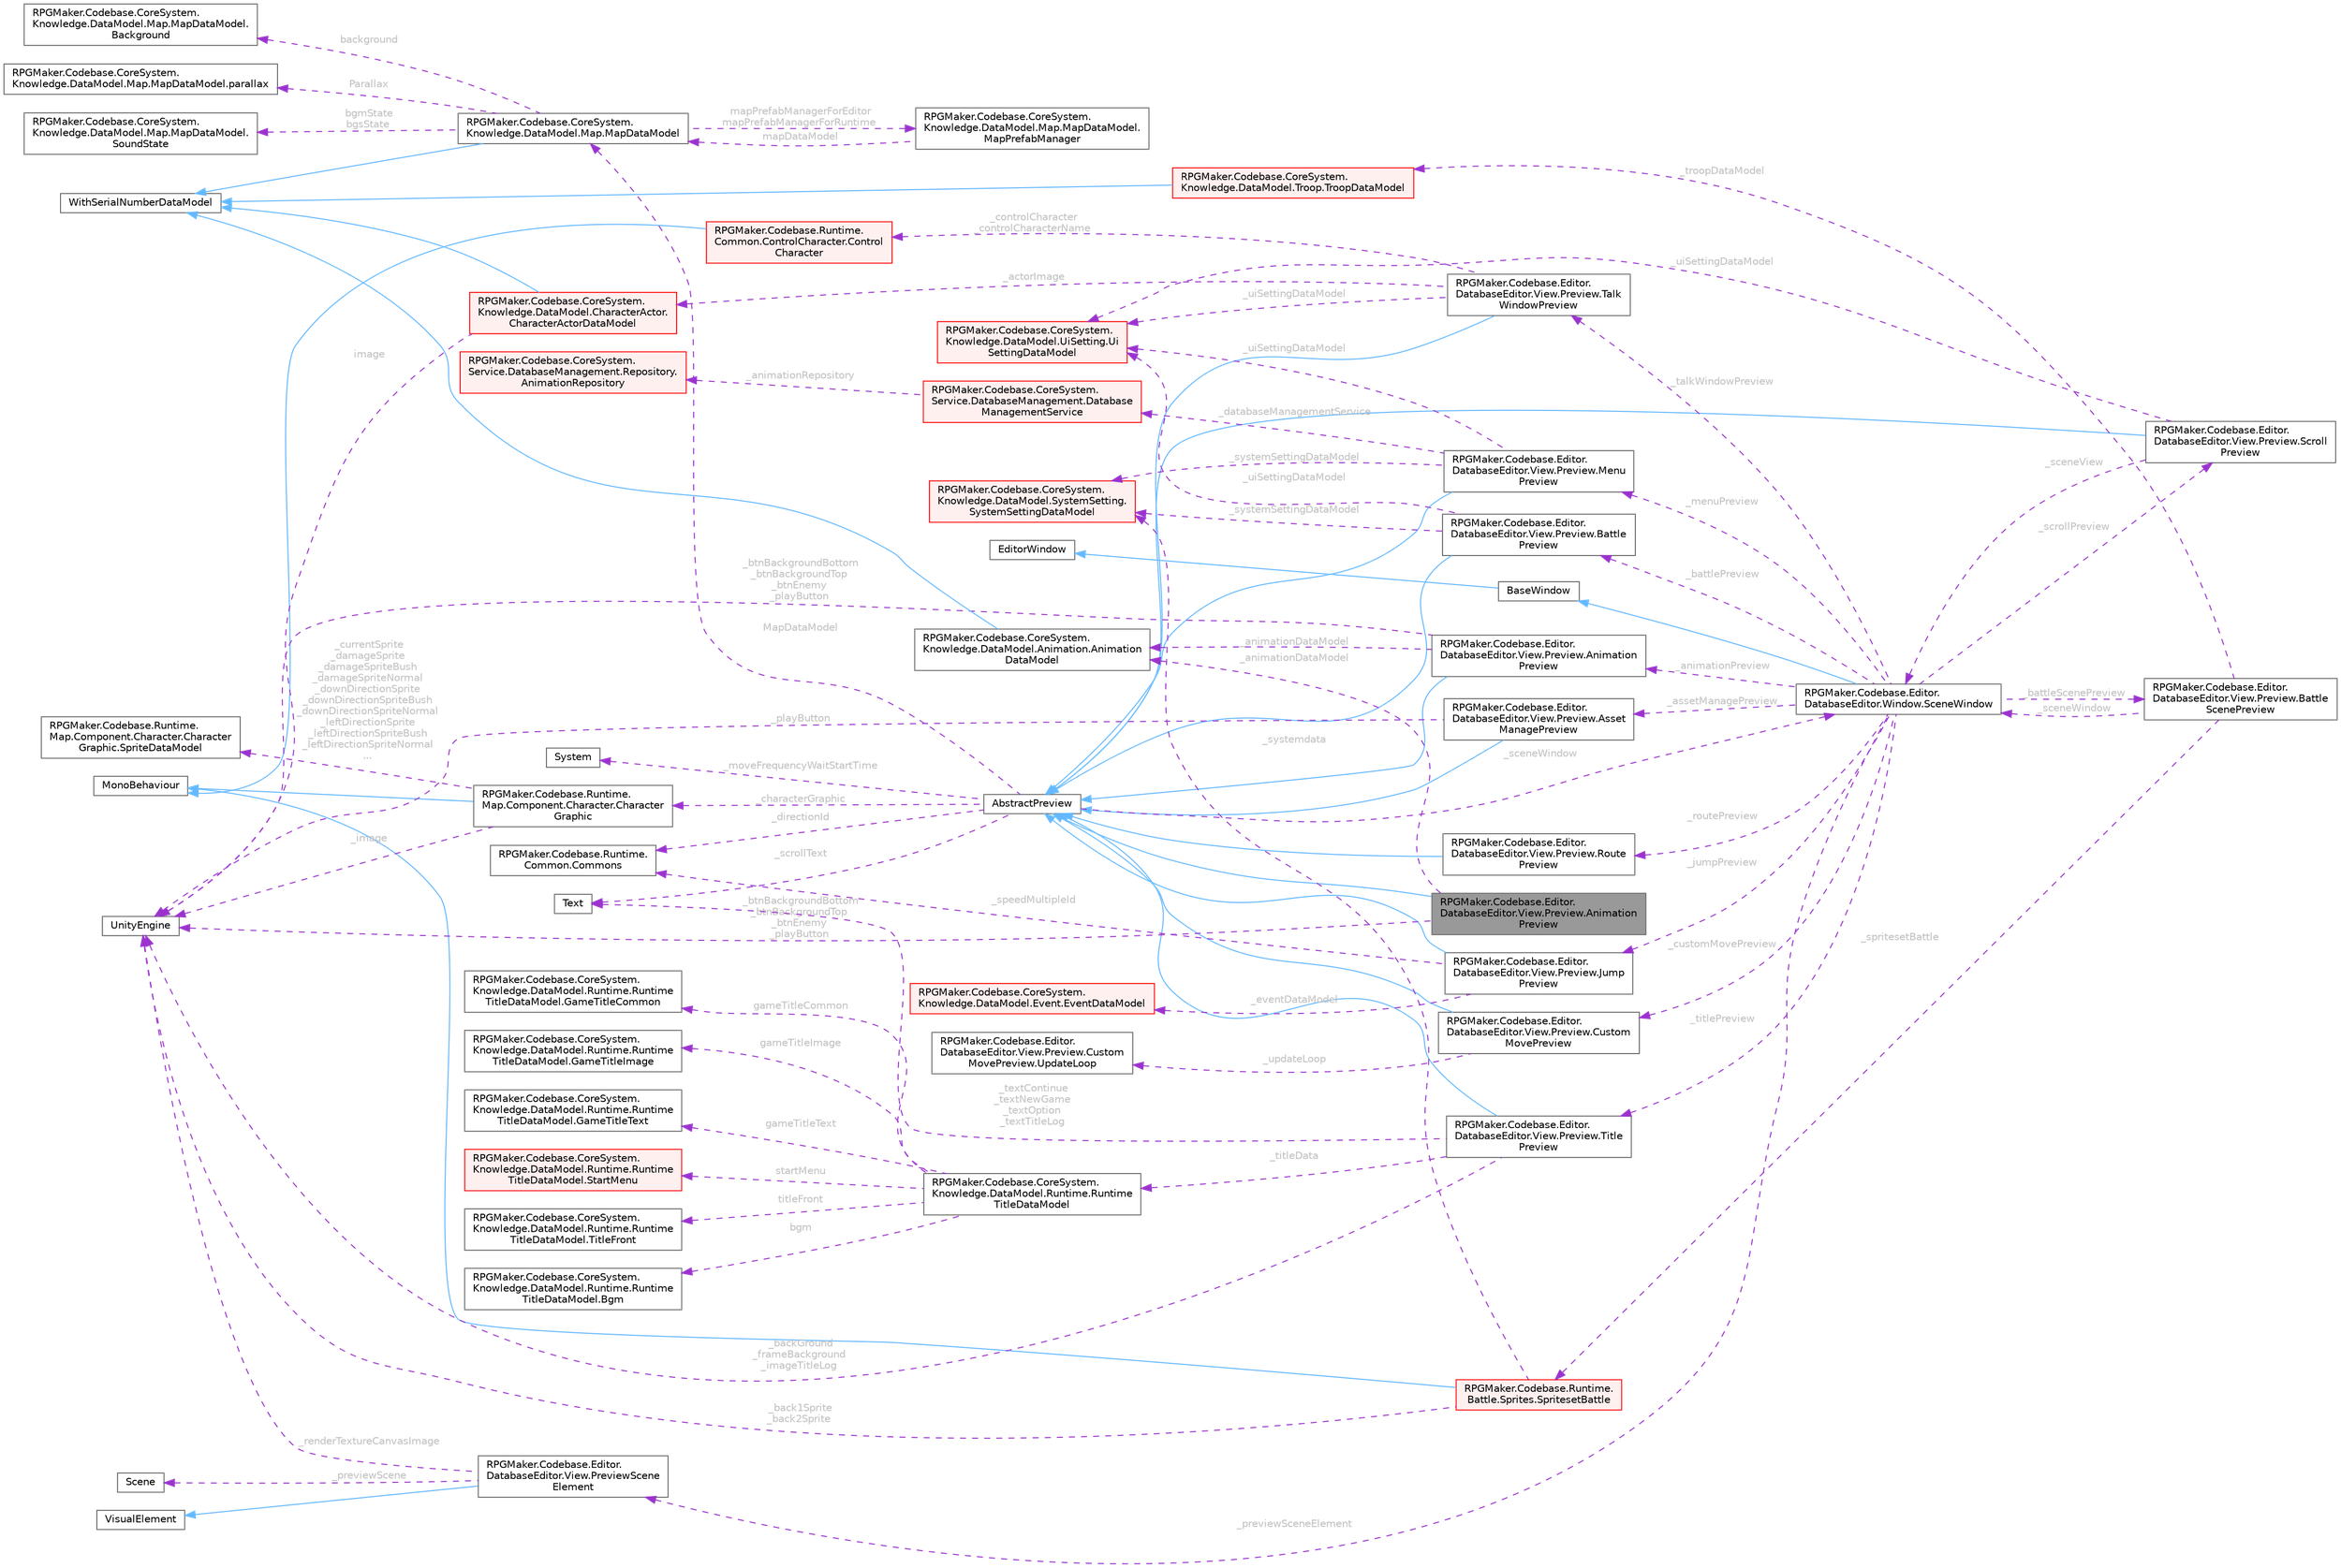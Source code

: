 digraph "RPGMaker.Codebase.Editor.DatabaseEditor.View.Preview.AnimationPreview"
{
 // LATEX_PDF_SIZE
  bgcolor="transparent";
  edge [fontname=Helvetica,fontsize=10,labelfontname=Helvetica,labelfontsize=10];
  node [fontname=Helvetica,fontsize=10,shape=box,height=0.2,width=0.4];
  rankdir="LR";
  Node1 [id="Node000001",label="RPGMaker.Codebase.Editor.\lDatabaseEditor.View.Preview.Animation\lPreview",height=0.2,width=0.4,color="gray40", fillcolor="grey60", style="filled", fontcolor="black",tooltip=" "];
  Node2 -> Node1 [id="edge1_Node000001_Node000002",dir="back",color="steelblue1",style="solid",tooltip=" "];
  Node2 [id="Node000002",label="AbstractPreview",height=0.2,width=0.4,color="gray40", fillcolor="white", style="filled",URL="$d3/dfd/class_r_p_g_maker_1_1_codebase_1_1_editor_1_1_database_editor_1_1_view_1_1_preview_1_1_abstract_preview.html",tooltip=" "];
  Node3 -> Node2 [id="edge2_Node000002_Node000003",dir="back",color="darkorchid3",style="dashed",tooltip=" ",label=" _characterGraphic",fontcolor="grey" ];
  Node3 [id="Node000003",label="RPGMaker.Codebase.Runtime.\lMap.Component.Character.Character\lGraphic",height=0.2,width=0.4,color="gray40", fillcolor="white", style="filled",URL="$da/d44/class_r_p_g_maker_1_1_codebase_1_1_runtime_1_1_map_1_1_component_1_1_character_1_1_character_graphic.html",tooltip="キャラクター・グラフィック"];
  Node4 -> Node3 [id="edge3_Node000003_Node000004",dir="back",color="steelblue1",style="solid",tooltip=" "];
  Node4 [id="Node000004",label="MonoBehaviour",height=0.2,width=0.4,color="gray40", fillcolor="white", style="filled",tooltip=" "];
  Node5 -> Node3 [id="edge4_Node000003_Node000005",dir="back",color="darkorchid3",style="dashed",tooltip=" ",label=" _currentSprite\n_damageSprite\n_damageSpriteBush\n_damageSpriteNormal\n_downDirectionSprite\n_downDirectionSpriteBush\n_downDirectionSpriteNormal\n_leftDirectionSprite\n_leftDirectionSpriteBush\n_leftDirectionSpriteNormal\n...",fontcolor="grey" ];
  Node5 [id="Node000005",label="RPGMaker.Codebase.Runtime.\lMap.Component.Character.Character\lGraphic.SpriteDataModel",height=0.2,width=0.4,color="gray40", fillcolor="white", style="filled",URL="$d4/dcd/class_r_p_g_maker_1_1_codebase_1_1_runtime_1_1_map_1_1_component_1_1_character_1_1_character_graphic_1_1_sprite_data_model.html",tooltip=" "];
  Node6 -> Node3 [id="edge5_Node000003_Node000006",dir="back",color="darkorchid3",style="dashed",tooltip=" ",label=" _image",fontcolor="grey" ];
  Node6 [id="Node000006",label="UnityEngine",height=0.2,width=0.4,color="gray40", fillcolor="white", style="filled",tooltip=" "];
  Node7 -> Node2 [id="edge6_Node000002_Node000007",dir="back",color="darkorchid3",style="dashed",tooltip=" ",label=" _sceneWindow",fontcolor="grey" ];
  Node7 [id="Node000007",label="RPGMaker.Codebase.Editor.\lDatabaseEditor.Window.SceneWindow",height=0.2,width=0.4,color="gray40", fillcolor="white", style="filled",URL="$de/d38/class_r_p_g_maker_1_1_codebase_1_1_editor_1_1_database_editor_1_1_window_1_1_scene_window.html",tooltip="データベースエディター用シーンウィンドウ."];
  Node8 -> Node7 [id="edge7_Node000007_Node000008",dir="back",color="steelblue1",style="solid",tooltip=" "];
  Node8 [id="Node000008",label="BaseWindow",height=0.2,width=0.4,color="gray40", fillcolor="white", style="filled",URL="$de/d8f/class_r_p_g_maker_1_1_codebase_1_1_editor_1_1_common_1_1_base_window.html",tooltip="メニュー、ヒエラルキー、シーン、インスペクターウィンドウの基底抽象クラス."];
  Node9 -> Node8 [id="edge8_Node000008_Node000009",dir="back",color="steelblue1",style="solid",tooltip=" "];
  Node9 [id="Node000009",label="EditorWindow",height=0.2,width=0.4,color="gray40", fillcolor="white", style="filled",tooltip=" "];
  Node10 -> Node7 [id="edge9_Node000007_Node000010",dir="back",color="darkorchid3",style="dashed",tooltip=" ",label=" _titlePreview",fontcolor="grey" ];
  Node10 [id="Node000010",label="RPGMaker.Codebase.Editor.\lDatabaseEditor.View.Preview.Title\lPreview",height=0.2,width=0.4,color="gray40", fillcolor="white", style="filled",URL="$df/d87/class_r_p_g_maker_1_1_codebase_1_1_editor_1_1_database_editor_1_1_view_1_1_preview_1_1_title_preview.html",tooltip="タイトル用のプレビュー"];
  Node2 -> Node10 [id="edge10_Node000010_Node000002",dir="back",color="steelblue1",style="solid",tooltip=" "];
  Node6 -> Node10 [id="edge11_Node000010_Node000006",dir="back",color="darkorchid3",style="dashed",tooltip=" ",label=" _backGround\n_frameBackground\n_imageTitleLog",fontcolor="grey" ];
  Node11 -> Node10 [id="edge12_Node000010_Node000011",dir="back",color="darkorchid3",style="dashed",tooltip=" ",label=" _textContinue\n_textNewGame\n_textOption\n_textTitleLog",fontcolor="grey" ];
  Node11 [id="Node000011",label="Text",height=0.2,width=0.4,color="gray40", fillcolor="white", style="filled",tooltip=" "];
  Node12 -> Node10 [id="edge13_Node000010_Node000012",dir="back",color="darkorchid3",style="dashed",tooltip=" ",label=" _titleData",fontcolor="grey" ];
  Node12 [id="Node000012",label="RPGMaker.Codebase.CoreSystem.\lKnowledge.DataModel.Runtime.Runtime\lTitleDataModel",height=0.2,width=0.4,color="gray40", fillcolor="white", style="filled",URL="$d7/da2/class_r_p_g_maker_1_1_codebase_1_1_core_system_1_1_knowledge_1_1_data_model_1_1_runtime_1_1_runtime_title_data_model.html",tooltip="😁 実行時タイトル・データ・モデル"];
  Node13 -> Node12 [id="edge14_Node000012_Node000013",dir="back",color="darkorchid3",style="dashed",tooltip=" ",label=" bgm",fontcolor="grey" ];
  Node13 [id="Node000013",label="RPGMaker.Codebase.CoreSystem.\lKnowledge.DataModel.Runtime.Runtime\lTitleDataModel.Bgm",height=0.2,width=0.4,color="gray40", fillcolor="white", style="filled",URL="$d7/d29/class_r_p_g_maker_1_1_codebase_1_1_core_system_1_1_knowledge_1_1_data_model_1_1_runtime_1_1_runtime_title_data_model_1_1_bgm.html",tooltip="😁 背景音楽"];
  Node14 -> Node12 [id="edge15_Node000012_Node000014",dir="back",color="darkorchid3",style="dashed",tooltip=" ",label=" gameTitleCommon",fontcolor="grey" ];
  Node14 [id="Node000014",label="RPGMaker.Codebase.CoreSystem.\lKnowledge.DataModel.Runtime.Runtime\lTitleDataModel.GameTitleCommon",height=0.2,width=0.4,color="gray40", fillcolor="white", style="filled",URL="$d7/d9f/class_r_p_g_maker_1_1_codebase_1_1_core_system_1_1_knowledge_1_1_data_model_1_1_runtime_1_1_runtb074bf3068689fc7f970101bf5a7539e.html",tooltip="😁 ゲーム・タイトル共通"];
  Node15 -> Node12 [id="edge16_Node000012_Node000015",dir="back",color="darkorchid3",style="dashed",tooltip=" ",label=" gameTitleImage",fontcolor="grey" ];
  Node15 [id="Node000015",label="RPGMaker.Codebase.CoreSystem.\lKnowledge.DataModel.Runtime.Runtime\lTitleDataModel.GameTitleImage",height=0.2,width=0.4,color="gray40", fillcolor="white", style="filled",URL="$d1/d05/class_r_p_g_maker_1_1_codebase_1_1_core_system_1_1_knowledge_1_1_data_model_1_1_runtime_1_1_runt63450857d5c1b059f2effacc4ba76fdb.html",tooltip="😁 ゲーム・タイトル画像"];
  Node16 -> Node12 [id="edge17_Node000012_Node000016",dir="back",color="darkorchid3",style="dashed",tooltip=" ",label=" gameTitleText",fontcolor="grey" ];
  Node16 [id="Node000016",label="RPGMaker.Codebase.CoreSystem.\lKnowledge.DataModel.Runtime.Runtime\lTitleDataModel.GameTitleText",height=0.2,width=0.4,color="gray40", fillcolor="white", style="filled",URL="$d2/d40/class_r_p_g_maker_1_1_codebase_1_1_core_system_1_1_knowledge_1_1_data_model_1_1_runtime_1_1_runt52048978f7dd1138cea3e2eee0d94e25.html",tooltip="😁 ゲーム・タイトル・テキスト"];
  Node17 -> Node12 [id="edge18_Node000012_Node000017",dir="back",color="darkorchid3",style="dashed",tooltip=" ",label=" startMenu",fontcolor="grey" ];
  Node17 [id="Node000017",label="RPGMaker.Codebase.CoreSystem.\lKnowledge.DataModel.Runtime.Runtime\lTitleDataModel.StartMenu",height=0.2,width=0.4,color="red", fillcolor="#FFF0F0", style="filled",URL="$d0/dde/class_r_p_g_maker_1_1_codebase_1_1_core_system_1_1_knowledge_1_1_data_model_1_1_runtime_1_1_runtcb56bd03a66e05d0237cc4ee69d0efb6.html",tooltip="😁 開始メニュー"];
  Node23 -> Node12 [id="edge19_Node000012_Node000023",dir="back",color="darkorchid3",style="dashed",tooltip=" ",label=" titleFront",fontcolor="grey" ];
  Node23 [id="Node000023",label="RPGMaker.Codebase.CoreSystem.\lKnowledge.DataModel.Runtime.Runtime\lTitleDataModel.TitleFront",height=0.2,width=0.4,color="gray40", fillcolor="white", style="filled",URL="$dd/da3/class_r_p_g_maker_1_1_codebase_1_1_core_system_1_1_knowledge_1_1_data_model_1_1_runtime_1_1_runt29723d80f14ecabf4cf2e1546a891e09.html",tooltip="😁 タイトル前面"];
  Node24 -> Node7 [id="edge20_Node000007_Node000024",dir="back",color="darkorchid3",style="dashed",tooltip=" ",label=" _assetManagePreview",fontcolor="grey" ];
  Node24 [id="Node000024",label="RPGMaker.Codebase.Editor.\lDatabaseEditor.View.Preview.Asset\lManagePreview",height=0.2,width=0.4,color="gray40", fillcolor="white", style="filled",URL="$d1/d66/class_r_p_g_maker_1_1_codebase_1_1_editor_1_1_database_editor_1_1_view_1_1_preview_1_1_asset_manage_preview.html",tooltip=" "];
  Node2 -> Node24 [id="edge21_Node000024_Node000002",dir="back",color="steelblue1",style="solid",tooltip=" "];
  Node6 -> Node24 [id="edge22_Node000024_Node000006",dir="back",color="darkorchid3",style="dashed",tooltip=" ",label=" _playButton",fontcolor="grey" ];
  Node25 -> Node7 [id="edge23_Node000007_Node000025",dir="back",color="darkorchid3",style="dashed",tooltip=" ",label=" _menuPreview",fontcolor="grey" ];
  Node25 [id="Node000025",label="RPGMaker.Codebase.Editor.\lDatabaseEditor.View.Preview.Menu\lPreview",height=0.2,width=0.4,color="gray40", fillcolor="white", style="filled",URL="$d8/dc3/class_r_p_g_maker_1_1_codebase_1_1_editor_1_1_database_editor_1_1_view_1_1_preview_1_1_menu_preview.html",tooltip="タイトル用のプレビュー"];
  Node2 -> Node25 [id="edge24_Node000025_Node000002",dir="back",color="steelblue1",style="solid",tooltip=" "];
  Node26 -> Node25 [id="edge25_Node000025_Node000026",dir="back",color="darkorchid3",style="dashed",tooltip=" ",label=" _databaseManagementService",fontcolor="grey" ];
  Node26 [id="Node000026",label="RPGMaker.Codebase.CoreSystem.\lService.DatabaseManagement.Database\lManagementService",height=0.2,width=0.4,color="red", fillcolor="#FFF0F0", style="filled",URL="$db/db0/class_r_p_g_maker_1_1_codebase_1_1_core_system_1_1_service_1_1_database_management_1_1_database_management_service.html",tooltip="😁 データベース管理サービス"];
  Node27 -> Node26 [id="edge26_Node000026_Node000027",dir="back",color="darkorchid3",style="dashed",tooltip=" ",label=" _animationRepository",fontcolor="grey" ];
  Node27 [id="Node000027",label="RPGMaker.Codebase.CoreSystem.\lService.DatabaseManagement.Repository.\lAnimationRepository",height=0.2,width=0.4,color="red", fillcolor="#FFF0F0", style="filled",URL="$d5/deb/class_r_p_g_maker_1_1_codebase_1_1_core_system_1_1_service_1_1_database_management_1_1_repository_1_1_animation_repository.html",tooltip="😁 アニメーション置き場"];
  Node62 -> Node25 [id="edge27_Node000025_Node000062",dir="back",color="darkorchid3",style="dashed",tooltip=" ",label=" _systemSettingDataModel",fontcolor="grey" ];
  Node62 [id="Node000062",label="RPGMaker.Codebase.CoreSystem.\lKnowledge.DataModel.SystemSetting.\lSystemSettingDataModel",height=0.2,width=0.4,color="red", fillcolor="#FFF0F0", style="filled",URL="$d0/dd2/class_r_p_g_maker_1_1_codebase_1_1_core_system_1_1_knowledge_1_1_data_model_1_1_system_setting_1_1_system_setting_data_model.html",tooltip="😁 システム設定データ・モデル"];
  Node70 -> Node25 [id="edge28_Node000025_Node000070",dir="back",color="darkorchid3",style="dashed",tooltip=" ",label=" _uiSettingDataModel",fontcolor="grey" ];
  Node70 [id="Node000070",label="RPGMaker.Codebase.CoreSystem.\lKnowledge.DataModel.UiSetting.Ui\lSettingDataModel",height=0.2,width=0.4,color="red", fillcolor="#FFF0F0", style="filled",URL="$db/dd5/class_r_p_g_maker_1_1_codebase_1_1_core_system_1_1_knowledge_1_1_data_model_1_1_ui_setting_1_1_ui_setting_data_model.html",tooltip="😁 ユーザー・インターフェース・設定データ・モデル"];
  Node80 -> Node7 [id="edge29_Node000007_Node000080",dir="back",color="darkorchid3",style="dashed",tooltip=" ",label=" _battlePreview",fontcolor="grey" ];
  Node80 [id="Node000080",label="RPGMaker.Codebase.Editor.\lDatabaseEditor.View.Preview.Battle\lPreview",height=0.2,width=0.4,color="gray40", fillcolor="white", style="filled",URL="$d5/dc1/class_r_p_g_maker_1_1_codebase_1_1_editor_1_1_database_editor_1_1_view_1_1_preview_1_1_battle_preview.html",tooltip="ゲーム用のプレビュー"];
  Node2 -> Node80 [id="edge30_Node000080_Node000002",dir="back",color="steelblue1",style="solid",tooltip=" "];
  Node70 -> Node80 [id="edge31_Node000080_Node000070",dir="back",color="darkorchid3",style="dashed",tooltip=" ",label=" _uiSettingDataModel",fontcolor="grey" ];
  Node62 -> Node80 [id="edge32_Node000080_Node000062",dir="back",color="darkorchid3",style="dashed",tooltip=" ",label=" _systemSettingDataModel",fontcolor="grey" ];
  Node81 -> Node7 [id="edge33_Node000007_Node000081",dir="back",color="darkorchid3",style="dashed",tooltip=" ",label=" _battleScenePreview",fontcolor="grey" ];
  Node81 [id="Node000081",label="RPGMaker.Codebase.Editor.\lDatabaseEditor.View.Preview.Battle\lScenePreview",height=0.2,width=0.4,color="gray40", fillcolor="white", style="filled",URL="$d4/dea/class_r_p_g_maker_1_1_codebase_1_1_editor_1_1_database_editor_1_1_view_1_1_preview_1_1_battle_scene_preview.html",tooltip="バトルシーン用のプレビュー"];
  Node82 -> Node81 [id="edge34_Node000081_Node000082",dir="back",color="darkorchid3",style="dashed",tooltip=" ",label=" _spritesetBattle",fontcolor="grey" ];
  Node82 [id="Node000082",label="RPGMaker.Codebase.Runtime.\lBattle.Sprites.SpritesetBattle",height=0.2,width=0.4,color="red", fillcolor="#FFF0F0", style="filled",URL="$de/ddd/class_r_p_g_maker_1_1_codebase_1_1_runtime_1_1_battle_1_1_sprites_1_1_spriteset_battle.html",tooltip="戦闘シーン用のスプライトセット。[背景][アクター][敵キャラ]を含む Unite用に作り替えている"];
  Node4 -> Node82 [id="edge35_Node000082_Node000004",dir="back",color="steelblue1",style="solid",tooltip=" "];
  Node6 -> Node82 [id="edge36_Node000082_Node000006",dir="back",color="darkorchid3",style="dashed",tooltip=" ",label=" _back1Sprite\n_back2Sprite",fontcolor="grey" ];
  Node62 -> Node82 [id="edge37_Node000082_Node000062",dir="back",color="darkorchid3",style="dashed",tooltip=" ",label=" _systemdata",fontcolor="grey" ];
  Node116 -> Node81 [id="edge38_Node000081_Node000116",dir="back",color="darkorchid3",style="dashed",tooltip=" ",label=" _troopDataModel",fontcolor="grey" ];
  Node116 [id="Node000116",label="RPGMaker.Codebase.CoreSystem.\lKnowledge.DataModel.Troop.TroopDataModel",height=0.2,width=0.4,color="red", fillcolor="#FFF0F0", style="filled",URL="$d6/da9/class_r_p_g_maker_1_1_codebase_1_1_core_system_1_1_knowledge_1_1_data_model_1_1_troop_1_1_troop_data_model.html",tooltip="😁 部隊データ・モデル"];
  Node97 -> Node116 [id="edge39_Node000116_Node000097",dir="back",color="steelblue1",style="solid",tooltip=" "];
  Node97 [id="Node000097",label="WithSerialNumberDataModel",height=0.2,width=0.4,color="gray40", fillcolor="white", style="filled",tooltip=" "];
  Node7 -> Node81 [id="edge40_Node000081_Node000007",dir="back",color="darkorchid3",style="dashed",tooltip=" ",label=" _sceneWindow",fontcolor="grey" ];
  Node117 -> Node7 [id="edge41_Node000007_Node000117",dir="back",color="darkorchid3",style="dashed",tooltip=" ",label=" _talkWindowPreview",fontcolor="grey" ];
  Node117 [id="Node000117",label="RPGMaker.Codebase.Editor.\lDatabaseEditor.View.Preview.Talk\lWindowPreview",height=0.2,width=0.4,color="gray40", fillcolor="white", style="filled",URL="$dd/da6/class_r_p_g_maker_1_1_codebase_1_1_editor_1_1_database_editor_1_1_view_1_1_preview_1_1_talk_window_preview.html",tooltip="会話ウィンドウ用のプレビュー"];
  Node2 -> Node117 [id="edge42_Node000117_Node000002",dir="back",color="steelblue1",style="solid",tooltip=" "];
  Node70 -> Node117 [id="edge43_Node000117_Node000070",dir="back",color="darkorchid3",style="dashed",tooltip=" ",label=" _uiSettingDataModel",fontcolor="grey" ];
  Node118 -> Node117 [id="edge44_Node000117_Node000118",dir="back",color="darkorchid3",style="dashed",tooltip=" ",label=" _actorImage",fontcolor="grey" ];
  Node118 [id="Node000118",label="RPGMaker.Codebase.CoreSystem.\lKnowledge.DataModel.CharacterActor.\lCharacterActorDataModel",height=0.2,width=0.4,color="red", fillcolor="#FFF0F0", style="filled",URL="$de/d3a/class_r_p_g_maker_1_1_codebase_1_1_core_system_1_1_knowledge_1_1_data_model_1_1_character_actor_1_1_character_actor_data_model.html",tooltip="😁 キャラクター・アクター・データ・モデル"];
  Node97 -> Node118 [id="edge45_Node000118_Node000097",dir="back",color="steelblue1",style="solid",tooltip=" "];
  Node6 -> Node118 [id="edge46_Node000118_Node000006",dir="back",color="darkorchid3",style="dashed",tooltip=" ",label=" image",fontcolor="grey" ];
  Node120 -> Node117 [id="edge47_Node000117_Node000120",dir="back",color="darkorchid3",style="dashed",tooltip=" ",label=" _controlCharacter\n_controlCharacterName",fontcolor="grey" ];
  Node120 [id="Node000120",label="RPGMaker.Codebase.Runtime.\lCommon.ControlCharacter.Control\lCharacter",height=0.2,width=0.4,color="red", fillcolor="#FFF0F0", style="filled",URL="$d2/dcb/class_r_p_g_maker_1_1_codebase_1_1_runtime_1_1_common_1_1_control_character_1_1_control_character.html",tooltip="制御キャラクター"];
  Node4 -> Node120 [id="edge48_Node000120_Node000004",dir="back",color="steelblue1",style="solid",tooltip=" "];
  Node124 -> Node7 [id="edge49_Node000007_Node000124",dir="back",color="darkorchid3",style="dashed",tooltip=" ",label=" _scrollPreview",fontcolor="grey" ];
  Node124 [id="Node000124",label="RPGMaker.Codebase.Editor.\lDatabaseEditor.View.Preview.Scroll\lPreview",height=0.2,width=0.4,color="gray40", fillcolor="white", style="filled",URL="$d3/d80/class_r_p_g_maker_1_1_codebase_1_1_editor_1_1_database_editor_1_1_view_1_1_preview_1_1_scroll_preview.html",tooltip=" "];
  Node2 -> Node124 [id="edge50_Node000124_Node000002",dir="back",color="steelblue1",style="solid",tooltip=" "];
  Node7 -> Node124 [id="edge51_Node000124_Node000007",dir="back",color="darkorchid3",style="dashed",tooltip=" ",label=" _sceneView",fontcolor="grey" ];
  Node70 -> Node124 [id="edge52_Node000124_Node000070",dir="back",color="darkorchid3",style="dashed",tooltip=" ",label=" _uiSettingDataModel",fontcolor="grey" ];
  Node125 -> Node7 [id="edge53_Node000007_Node000125",dir="back",color="darkorchid3",style="dashed",tooltip=" ",label=" _jumpPreview",fontcolor="grey" ];
  Node125 [id="Node000125",label="RPGMaker.Codebase.Editor.\lDatabaseEditor.View.Preview.Jump\lPreview",height=0.2,width=0.4,color="gray40", fillcolor="white", style="filled",URL="$da/d33/class_r_p_g_maker_1_1_codebase_1_1_editor_1_1_database_editor_1_1_view_1_1_preview_1_1_jump_preview.html",tooltip="イベントコマンド『ジャンプ』のプレビュー。"];
  Node2 -> Node125 [id="edge54_Node000125_Node000002",dir="back",color="steelblue1",style="solid",tooltip=" "];
  Node126 -> Node125 [id="edge55_Node000125_Node000126",dir="back",color="darkorchid3",style="dashed",tooltip=" ",label=" _speedMultipleId",fontcolor="grey" ];
  Node126 [id="Node000126",label="RPGMaker.Codebase.Runtime.\lCommon.Commons",height=0.2,width=0.4,color="gray40", fillcolor="white", style="filled",URL="$d8/d0e/class_r_p_g_maker_1_1_codebase_1_1_runtime_1_1_common_1_1_commons.html",tooltip="Runtime, Editorのプレビュー, EditorのUIで共用するもの。"];
  Node127 -> Node125 [id="edge56_Node000125_Node000127",dir="back",color="darkorchid3",style="dashed",tooltip=" ",label=" _eventDataModel",fontcolor="grey" ];
  Node127 [id="Node000127",label="RPGMaker.Codebase.CoreSystem.\lKnowledge.DataModel.Event.EventDataModel",height=0.2,width=0.4,color="red", fillcolor="#FFF0F0", style="filled",URL="$d3/d9a/class_r_p_g_maker_1_1_codebase_1_1_core_system_1_1_knowledge_1_1_data_model_1_1_event_1_1_event_data_model.html",tooltip="😁 イベント・データ・モデル"];
  Node128 -> Node7 [id="edge57_Node000007_Node000128",dir="back",color="darkorchid3",style="dashed",tooltip=" ",label=" _routePreview",fontcolor="grey" ];
  Node128 [id="Node000128",label="RPGMaker.Codebase.Editor.\lDatabaseEditor.View.Preview.Route\lPreview",height=0.2,width=0.4,color="gray40", fillcolor="white", style="filled",URL="$d1/d5c/class_r_p_g_maker_1_1_codebase_1_1_editor_1_1_database_editor_1_1_view_1_1_preview_1_1_route_preview.html",tooltip=" "];
  Node2 -> Node128 [id="edge58_Node000128_Node000002",dir="back",color="steelblue1",style="solid",tooltip=" "];
  Node129 -> Node7 [id="edge59_Node000007_Node000129",dir="back",color="darkorchid3",style="dashed",tooltip=" ",label=" _animationPreview",fontcolor="grey" ];
  Node129 [id="Node000129",label="RPGMaker.Codebase.Editor.\lDatabaseEditor.View.Preview.Animation\lPreview",height=0.2,width=0.4,color="gray40", fillcolor="white", style="filled",URL="$d3/dc8/class_r_p_g_maker_1_1_codebase_1_1_editor_1_1_database_editor_1_1_view_1_1_preview_1_1_animation_preview.html",tooltip=" "];
  Node2 -> Node129 [id="edge60_Node000129_Node000002",dir="back",color="steelblue1",style="solid",tooltip=" "];
  Node6 -> Node129 [id="edge61_Node000129_Node000006",dir="back",color="darkorchid3",style="dashed",tooltip=" ",label=" _btnBackgroundBottom\n_btnBackgroundTop\n_btnEnemy\n_playButton",fontcolor="grey" ];
  Node130 -> Node129 [id="edge62_Node000129_Node000130",dir="back",color="darkorchid3",style="dashed",tooltip=" ",label=" _animationDataModel",fontcolor="grey" ];
  Node130 [id="Node000130",label="RPGMaker.Codebase.CoreSystem.\lKnowledge.DataModel.Animation.Animation\lDataModel",height=0.2,width=0.4,color="gray40", fillcolor="white", style="filled",URL="$db/dab/class_r_p_g_maker_1_1_codebase_1_1_core_system_1_1_knowledge_1_1_data_model_1_1_animation_1_1_animation_data_model.html",tooltip="😁 アニメーション・データ・モデル"];
  Node97 -> Node130 [id="edge63_Node000130_Node000097",dir="back",color="steelblue1",style="solid",tooltip=" "];
  Node131 -> Node7 [id="edge64_Node000007_Node000131",dir="back",color="darkorchid3",style="dashed",tooltip=" ",label=" _customMovePreview",fontcolor="grey" ];
  Node131 [id="Node000131",label="RPGMaker.Codebase.Editor.\lDatabaseEditor.View.Preview.Custom\lMovePreview",height=0.2,width=0.4,color="gray40", fillcolor="white", style="filled",URL="$d3/dc0/class_r_p_g_maker_1_1_codebase_1_1_editor_1_1_database_editor_1_1_view_1_1_preview_1_1_custom_move_preview.html",tooltip=" "];
  Node2 -> Node131 [id="edge65_Node000131_Node000002",dir="back",color="steelblue1",style="solid",tooltip=" "];
  Node132 -> Node131 [id="edge66_Node000131_Node000132",dir="back",color="darkorchid3",style="dashed",tooltip=" ",label=" _updateLoop",fontcolor="grey" ];
  Node132 [id="Node000132",label="RPGMaker.Codebase.Editor.\lDatabaseEditor.View.Preview.Custom\lMovePreview.UpdateLoop",height=0.2,width=0.4,color="gray40", fillcolor="white", style="filled",URL="$db/df0/class_r_p_g_maker_1_1_codebase_1_1_editor_1_1_database_editor_1_1_view_1_1_preview_1_1_custom_move_preview_1_1_update_loop.html",tooltip=" "];
  Node133 -> Node7 [id="edge67_Node000007_Node000133",dir="back",color="darkorchid3",style="dashed",tooltip=" ",label=" _previewSceneElement",fontcolor="grey" ];
  Node133 [id="Node000133",label="RPGMaker.Codebase.Editor.\lDatabaseEditor.View.PreviewScene\lElement",height=0.2,width=0.4,color="gray40", fillcolor="white", style="filled",URL="$d1/d39/class_r_p_g_maker_1_1_codebase_1_1_editor_1_1_database_editor_1_1_view_1_1_preview_scene_element.html",tooltip="プレビューシーンを持ったVisualElement。"];
  Node134 -> Node133 [id="edge68_Node000133_Node000134",dir="back",color="steelblue1",style="solid",tooltip=" "];
  Node134 [id="Node000134",label="VisualElement",height=0.2,width=0.4,color="gray40", fillcolor="white", style="filled",tooltip=" "];
  Node135 -> Node133 [id="edge69_Node000133_Node000135",dir="back",color="darkorchid3",style="dashed",tooltip=" ",label=" _previewScene",fontcolor="grey" ];
  Node135 [id="Node000135",label="Scene",height=0.2,width=0.4,color="gray40", fillcolor="white", style="filled",tooltip=" "];
  Node6 -> Node133 [id="edge70_Node000133_Node000006",dir="back",color="darkorchid3",style="dashed",tooltip=" ",label=" _renderTextureCanvasImage",fontcolor="grey" ];
  Node11 -> Node2 [id="edge71_Node000002_Node000011",dir="back",color="darkorchid3",style="dashed",tooltip=" ",label=" _scrollText",fontcolor="grey" ];
  Node126 -> Node2 [id="edge72_Node000002_Node000126",dir="back",color="darkorchid3",style="dashed",tooltip=" ",label=" _directionId",fontcolor="grey" ];
  Node136 -> Node2 [id="edge73_Node000002_Node000136",dir="back",color="darkorchid3",style="dashed",tooltip=" ",label=" _moveFrequencyWaitStartTime",fontcolor="grey" ];
  Node136 [id="Node000136",label="System",height=0.2,width=0.4,color="gray40", fillcolor="white", style="filled",tooltip=" "];
  Node137 -> Node2 [id="edge74_Node000002_Node000137",dir="back",color="darkorchid3",style="dashed",tooltip=" ",label=" MapDataModel",fontcolor="grey" ];
  Node137 [id="Node000137",label="RPGMaker.Codebase.CoreSystem.\lKnowledge.DataModel.Map.MapDataModel",height=0.2,width=0.4,color="gray40", fillcolor="white", style="filled",URL="$d8/d51/class_r_p_g_maker_1_1_codebase_1_1_core_system_1_1_knowledge_1_1_data_model_1_1_map_1_1_map_data_model.html",tooltip="😁 マップ・データ・モデル"];
  Node97 -> Node137 [id="edge75_Node000137_Node000097",dir="back",color="steelblue1",style="solid",tooltip=" "];
  Node138 -> Node137 [id="edge76_Node000137_Node000138",dir="back",color="darkorchid3",style="dashed",tooltip=" ",label=" background",fontcolor="grey" ];
  Node138 [id="Node000138",label="RPGMaker.Codebase.CoreSystem.\lKnowledge.DataModel.Map.MapDataModel.\lBackground",height=0.2,width=0.4,color="gray40", fillcolor="white", style="filled",URL="$d0/d66/class_r_p_g_maker_1_1_codebase_1_1_core_system_1_1_knowledge_1_1_data_model_1_1_map_1_1_map_data_model_1_1_background.html",tooltip="😁 背景"];
  Node139 -> Node137 [id="edge77_Node000137_Node000139",dir="back",color="darkorchid3",style="dashed",tooltip=" ",label=" Parallax",fontcolor="grey" ];
  Node139 [id="Node000139",label="RPGMaker.Codebase.CoreSystem.\lKnowledge.DataModel.Map.MapDataModel.parallax",height=0.2,width=0.4,color="gray40", fillcolor="white", style="filled",URL="$d6/d59/class_r_p_g_maker_1_1_codebase_1_1_core_system_1_1_knowledge_1_1_data_model_1_1_map_1_1_map_data_model_1_1parallax.html",tooltip="😁 視差"];
  Node140 -> Node137 [id="edge78_Node000137_Node000140",dir="back",color="darkorchid3",style="dashed",tooltip=" ",label=" bgmState\nbgsState",fontcolor="grey" ];
  Node140 [id="Node000140",label="RPGMaker.Codebase.CoreSystem.\lKnowledge.DataModel.Map.MapDataModel.\lSoundState",height=0.2,width=0.4,color="gray40", fillcolor="white", style="filled",URL="$dc/d49/class_r_p_g_maker_1_1_codebase_1_1_core_system_1_1_knowledge_1_1_data_model_1_1_map_1_1_map_data_model_1_1_sound_state.html",tooltip="😁 音状態"];
  Node141 -> Node137 [id="edge79_Node000137_Node000141",dir="back",color="darkorchid3",style="dashed",tooltip=" ",label=" mapPrefabManagerForEditor\nmapPrefabManagerForRuntime",fontcolor="grey" ];
  Node141 [id="Node000141",label="RPGMaker.Codebase.CoreSystem.\lKnowledge.DataModel.Map.MapDataModel.\lMapPrefabManager",height=0.2,width=0.4,color="gray40", fillcolor="white", style="filled",URL="$dd/db9/class_r_p_g_maker_1_1_codebase_1_1_core_system_1_1_knowledge_1_1_data_model_1_1_map_1_1_map_data_model_1_1_map_prefab_manager.html",tooltip="マップ・プレファブ管理"];
  Node137 -> Node141 [id="edge80_Node000141_Node000137",dir="back",color="darkorchid3",style="dashed",tooltip=" ",label=" mapDataModel",fontcolor="grey" ];
  Node6 -> Node1 [id="edge81_Node000001_Node000006",dir="back",color="darkorchid3",style="dashed",tooltip=" ",label=" _btnBackgroundBottom\n_btnBackgroundTop\n_btnEnemy\n_playButton",fontcolor="grey" ];
  Node130 -> Node1 [id="edge82_Node000001_Node000130",dir="back",color="darkorchid3",style="dashed",tooltip=" ",label=" _animationDataModel",fontcolor="grey" ];
}
